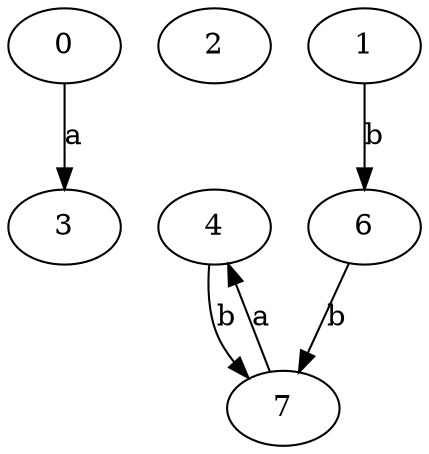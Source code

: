 strict digraph  {
0;
2;
3;
4;
1;
6;
7;
0 -> 3  [label=a];
4 -> 7  [label=b];
1 -> 6  [label=b];
6 -> 7  [label=b];
7 -> 4  [label=a];
}
